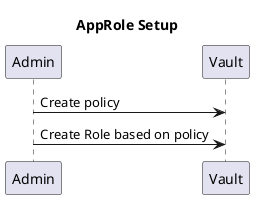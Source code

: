 @startuml

title AppRole Setup
participant Admin as a
participant Vault as v

a -> v: Create policy
a -> v: Create Role based on policy

@enduml

